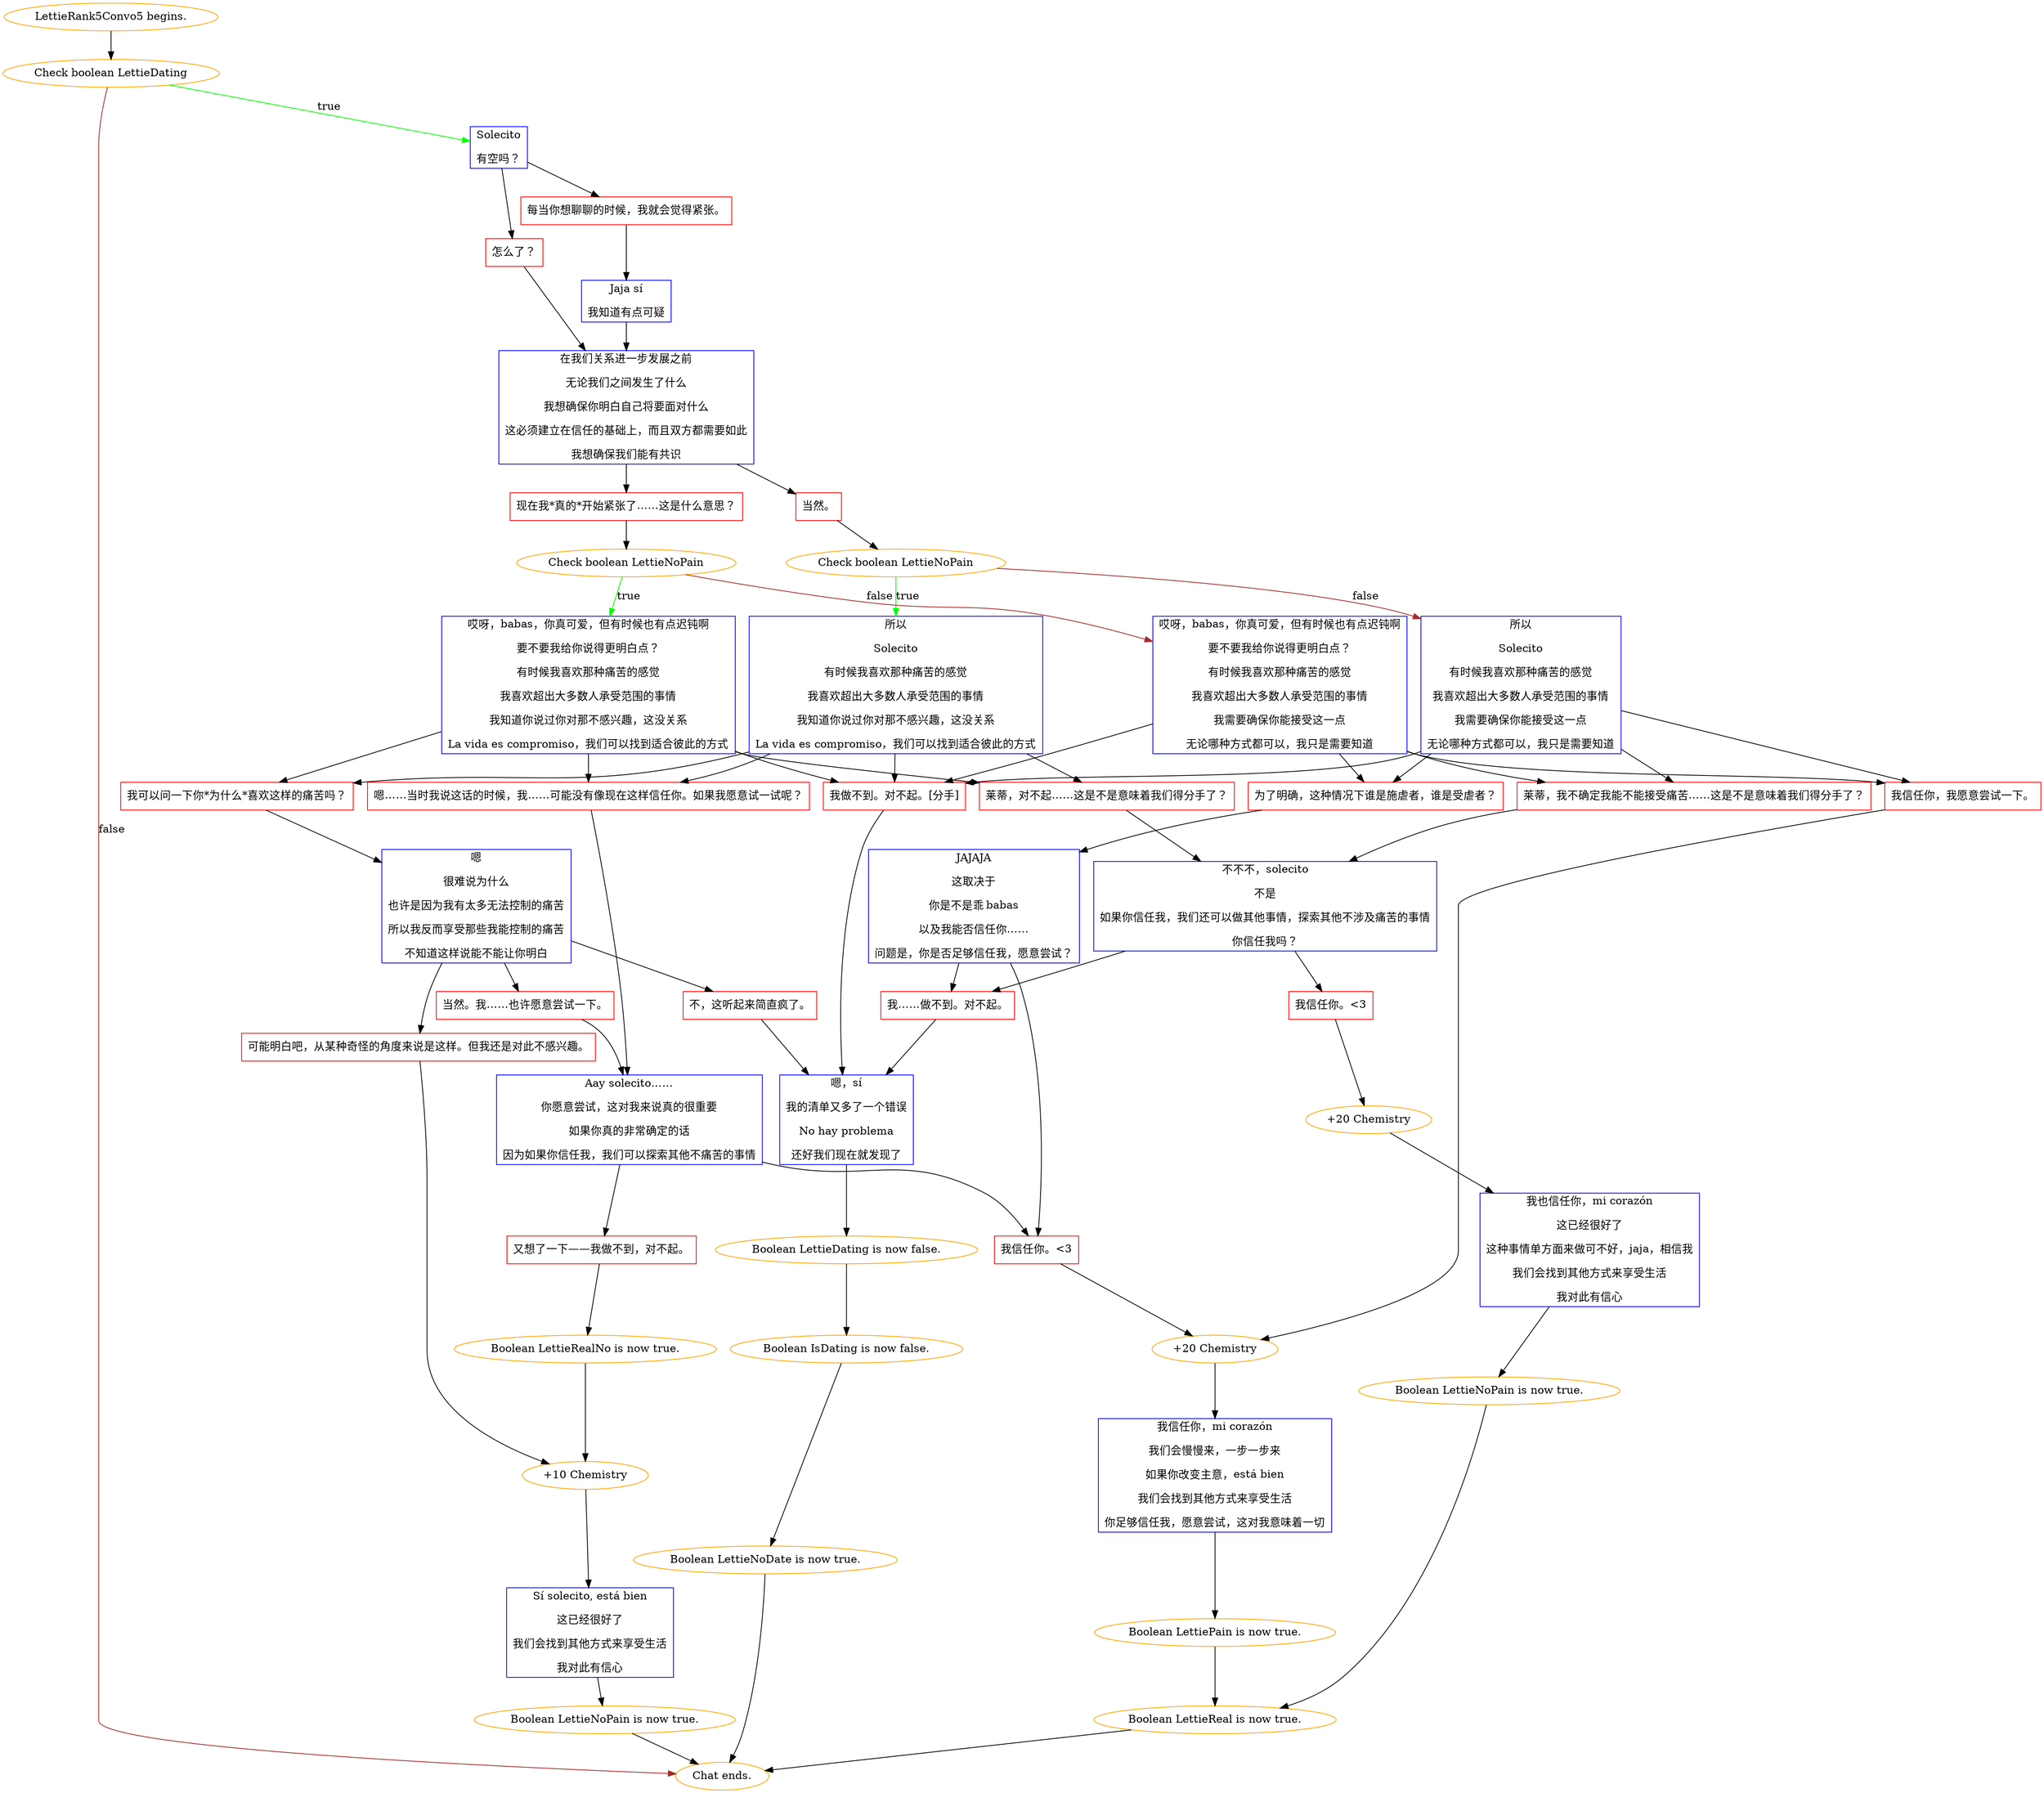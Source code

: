digraph {
	"LettieRank5Convo5 begins." [color=orange];
		"LettieRank5Convo5 begins." -> j2659188471;
	j2659188471 [label="Check boolean LettieDating",color=orange];
		j2659188471 -> j2883206110 [label=true,color=green];
		j2659188471 -> "Chat ends." [label=false,color=brown];
	j2883206110 [label="Solecito
有空吗？",shape=box,color=blue];
		j2883206110 -> j3529339248;
		j2883206110 -> j1008788431;
	"Chat ends." [color=orange];
	j3529339248 [label="怎么了？",shape=box,color=red];
		j3529339248 -> j2355408829;
	j1008788431 [label="每当你想聊聊的时候，我就会觉得紧张。",shape=box,color=red];
		j1008788431 -> j1452827340;
	j2355408829 [label="在我们关系进一步发展之前
无论我们之间发生了什么
我想确保你明白自己将要面对什么
这必须建立在信任的基础上，而且双方都需要如此
我想确保我们能有共识",shape=box,color=blue];
		j2355408829 -> j3533859425;
		j2355408829 -> j2149264725;
	j1452827340 [label="Jaja sí
我知道有点可疑",shape=box,color=blue];
		j1452827340 -> j2355408829;
	j3533859425 [label="当然。",shape=box,color=red];
		j3533859425 -> j3478675834;
	j2149264725 [label="现在我*真的*开始紧张了……这是什么意思？",shape=box,color=red];
		j2149264725 -> j1381516603;
	j3478675834 [label="Check boolean LettieNoPain",color=orange];
		j3478675834 -> j2698204706 [label=true,color=green];
		j3478675834 -> j1593067269 [label=false,color=brown];
	j1381516603 [label="Check boolean LettieNoPain",color=orange];
		j1381516603 -> j2951893609 [label=true,color=green];
		j1381516603 -> j2428429559 [label=false,color=brown];
	j2698204706 [label="所以
Solecito
有时候我喜欢那种痛苦的感觉
我喜欢超出大多数人承受范围的事情
我知道你说过你对那不感兴趣，这没关系
La vida es compromiso，我们可以找到适合彼此的方式",shape=box,color=blue];
		j2698204706 -> j3797992515;
		j2698204706 -> j2955501734;
		j2698204706 -> j1081845264;
		j2698204706 -> j3890513377;
	j1593067269 [label="所以
Solecito
有时候我喜欢那种痛苦的感觉
我喜欢超出大多数人承受范围的事情
我需要确保你能接受这一点
无论哪种方式都可以，我只是需要知道",shape=box,color=blue];
		j1593067269 -> j3890513377;
		j1593067269 -> j1216218482;
		j1593067269 -> j1744645532;
		j1593067269 -> j2028704141;
	j2951893609 [label="哎呀，babas，你真可爱，但有时候也有点迟钝啊
要不要我给你说得更明白点？
有时候我喜欢那种痛苦的感觉
我喜欢超出大多数人承受范围的事情
我知道你说过你对那不感兴趣，这没关系
La vida es compromiso，我们可以找到适合彼此的方式",shape=box,color=blue];
		j2951893609 -> j3797992515;
		j2951893609 -> j2955501734;
		j2951893609 -> j1081845264;
		j2951893609 -> j3890513377;
	j2428429559 [label="哎呀，babas，你真可爱，但有时候也有点迟钝啊
要不要我给你说得更明白点？
有时候我喜欢那种痛苦的感觉
我喜欢超出大多数人承受范围的事情
我需要确保你能接受这一点
无论哪种方式都可以，我只是需要知道",shape=box,color=blue];
		j2428429559 -> j3890513377;
		j2428429559 -> j1216218482;
		j2428429559 -> j1744645532;
		j2428429559 -> j2028704141;
	j3797992515 [label="莱蒂，对不起……这是不是意味着我们得分手了？",shape=box,color=red];
		j3797992515 -> j2601911947;
	j2955501734 [label="嗯……当时我说这话的时候，我……可能没有像现在这样信任你。如果我愿意试一试呢？",shape=box,color=red];
		j2955501734 -> j3982366669;
	j1081845264 [label="我可以问一下你*为什么*喜欢这样的痛苦吗？",shape=box,color=red];
		j1081845264 -> j4214169829;
	j3890513377 [label="我做不到。对不起。[分手]",shape=box,color=red];
		j3890513377 -> j3377917644;
	j1216218482 [label="为了明确，这种情况下谁是施虐者，谁是受虐者？",shape=box,color=red];
		j1216218482 -> j3312507018;
	j1744645532 [label="我信任你，我愿意尝试一下。",shape=box,color=red];
		j1744645532 -> j1774525104;
	j2028704141 [label="莱蒂，我不确定我能不能接受痛苦……这是不是意味着我们得分手了？",shape=box,color=red];
		j2028704141 -> j2601911947;
	j2601911947 [label="不不不，solecito
不是
如果你信任我，我们还可以做其他事情，探索其他不涉及痛苦的事情
你信任我吗？",shape=box,color=blue];
		j2601911947 -> j1480430798;
		j2601911947 -> j3534285911;
	j3982366669 [label="Aay solecito……
你愿意尝试，这对我来说真的很重要
如果你真的非常确定的话
因为如果你信任我，我们可以探索其他不痛苦的事情",shape=box,color=blue];
		j3982366669 -> j1628840181;
		j3982366669 -> j3866950713;
	j4214169829 [label="嗯
很难说为什么
也许是因为我有太多无法控制的痛苦
所以我反而享受那些我能控制的痛苦
不知道这样说能不能让你明白",shape=box,color=blue];
		j4214169829 -> j770902053;
		j4214169829 -> j1785233459;
		j4214169829 -> j3466808836;
	j3377917644 [label="嗯，sí
我的清单又多了一个错误
No hay problema
还好我们现在就发现了",shape=box,color=blue];
		j3377917644 -> j2548450594;
	j3312507018 [label="JAJAJA
这取决于
你是不是乖 babas
以及我能否信任你……
问题是，你是否足够信任我，愿意尝试？",shape=box,color=blue];
		j3312507018 -> j1628840181;
		j3312507018 -> j3534285911;
	j1774525104 [label="+20 Chemistry",color=orange];
		j1774525104 -> j380556658;
	j1480430798 [label="我信任你。<3",shape=box,color=red];
		j1480430798 -> j2107337246;
	j3534285911 [label="我……做不到。对不起。",shape=box,color=red];
		j3534285911 -> j3377917644;
	j1628840181 [label="我信任你。<3",shape=box,color=red];
		j1628840181 -> j1774525104;
	j3866950713 [label="又想了一下——我做不到，对不起。",shape=box,color=red];
		j3866950713 -> j1883440880;
	j770902053 [label="当然。我……也许愿意尝试一下。",shape=box,color=red];
		j770902053 -> j3982366669;
	j1785233459 [label="可能明白吧，从某种奇怪的角度来说是这样。但我还是对此不感兴趣。",shape=box,color=red];
		j1785233459 -> j1363694810;
	j3466808836 [label="不，这听起来简直疯了。",shape=box,color=red];
		j3466808836 -> j3377917644;
	j2548450594 [label="Boolean LettieDating is now false.",color=orange];
		j2548450594 -> j4086907321;
	j380556658 [label="我信任你，mi corazón
我们会慢慢来，一步一步来
如果你改变主意，está bien
我们会找到其他方式来享受生活
你足够信任我，愿意尝试，这对我意味着一切",shape=box,color=blue];
		j380556658 -> j482436665;
	j2107337246 [label="+20 Chemistry",color=orange];
		j2107337246 -> j525058957;
	j1883440880 [label="Boolean LettieRealNo is now true.",color=orange];
		j1883440880 -> j1363694810;
	j1363694810 [label="+10 Chemistry",color=orange];
		j1363694810 -> j3180650737;
	j4086907321 [label="Boolean IsDating is now false.",color=orange];
		j4086907321 -> j2703113057;
	j482436665 [label="Boolean LettiePain is now true.",color=orange];
		j482436665 -> j1472871842;
	j525058957 [label="我也信任你，mi corazón
这已经很好了
这种事情单方面来做可不好，jaja，相信我
我们会找到其他方式来享受生活
我对此有信心",shape=box,color=blue];
		j525058957 -> j1979783562;
	j3180650737 [label="Sí solecito, está bien
这已经很好了
我们会找到其他方式来享受生活
我对此有信心",shape=box,color=blue];
		j3180650737 -> j1152979255;
	j2703113057 [label="Boolean LettieNoDate is now true.",color=orange];
		j2703113057 -> "Chat ends.";
	j1472871842 [label="Boolean LettieReal is now true.",color=orange];
		j1472871842 -> "Chat ends.";
	j1979783562 [label="Boolean LettieNoPain is now true.",color=orange];
		j1979783562 -> j1472871842;
	j1152979255 [label="Boolean LettieNoPain is now true.",color=orange];
		j1152979255 -> "Chat ends.";
}